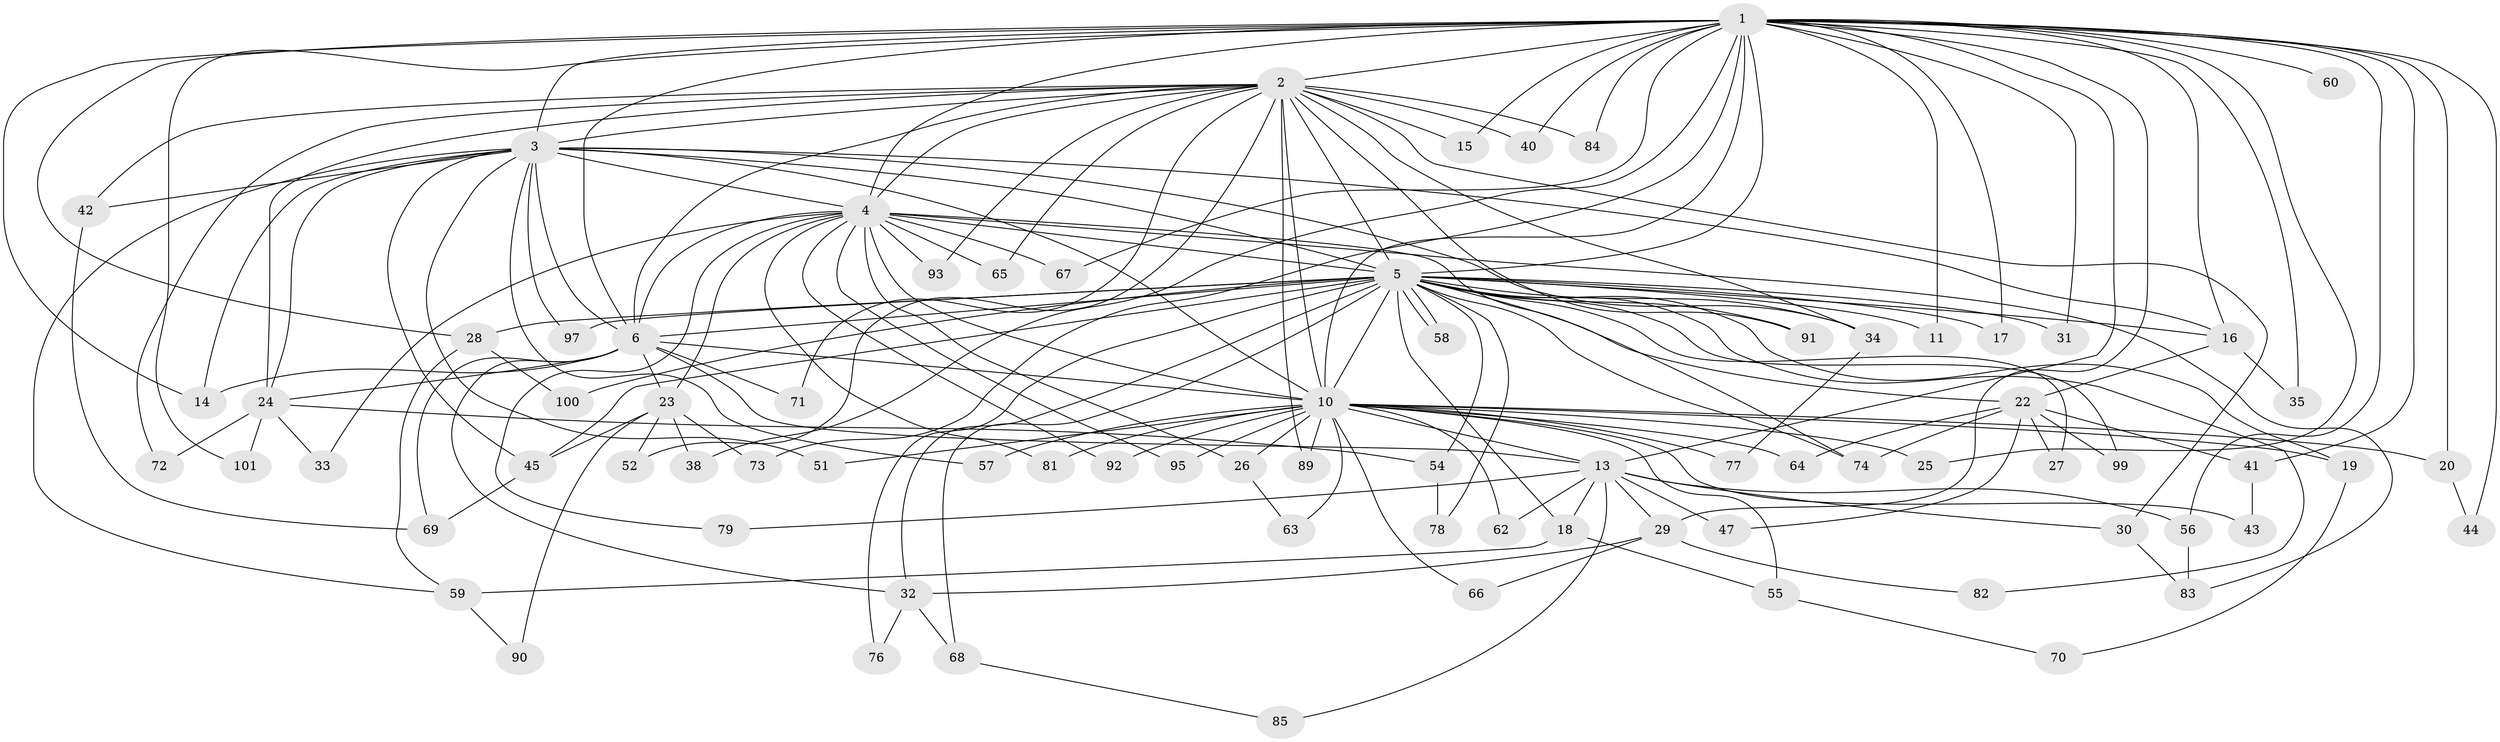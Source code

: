 // original degree distribution, {22: 0.019801980198019802, 11: 0.009900990099009901, 19: 0.009900990099009901, 27: 0.009900990099009901, 17: 0.019801980198019802, 24: 0.009900990099009901, 21: 0.009900990099009901, 28: 0.009900990099009901, 2: 0.6138613861386139, 12: 0.009900990099009901, 3: 0.15841584158415842, 5: 0.04950495049504951, 8: 0.009900990099009901, 6: 0.009900990099009901, 7: 0.009900990099009901, 4: 0.039603960396039604}
// Generated by graph-tools (version 1.1) at 2025/11/02/27/25 16:11:06]
// undirected, 79 vertices, 175 edges
graph export_dot {
graph [start="1"]
  node [color=gray90,style=filled];
  1 [super="+7"];
  2 [super="+9"];
  3;
  4 [super="+12"];
  5 [super="+8"];
  6 [super="+50"];
  10 [super="+94"];
  11;
  13 [super="+80"];
  14 [super="+46"];
  15;
  16 [super="+61"];
  17;
  18 [super="+87"];
  19;
  20 [super="+21"];
  22 [super="+86"];
  23 [super="+39"];
  24 [super="+49"];
  25;
  26;
  27;
  28 [super="+53"];
  29 [super="+37"];
  30;
  31;
  32 [super="+88"];
  33;
  34 [super="+36"];
  35;
  38;
  40;
  41;
  42 [super="+75"];
  43;
  44;
  45 [super="+48"];
  47;
  51;
  52;
  54;
  55;
  56;
  57;
  58;
  59 [super="+98"];
  60;
  62;
  63;
  64;
  65;
  66;
  67;
  68;
  69;
  70;
  71;
  72;
  73;
  74;
  76;
  77;
  78;
  79;
  81;
  82;
  83 [super="+96"];
  84;
  85;
  89;
  90;
  91;
  92;
  93;
  95;
  97;
  99;
  100;
  101;
  1 -- 2 [weight=4];
  1 -- 3 [weight=2];
  1 -- 4 [weight=2];
  1 -- 5 [weight=4];
  1 -- 6 [weight=2];
  1 -- 10 [weight=3];
  1 -- 13 [weight=2];
  1 -- 15;
  1 -- 17;
  1 -- 20 [weight=2];
  1 -- 25;
  1 -- 44;
  1 -- 56;
  1 -- 60 [weight=2];
  1 -- 67;
  1 -- 73;
  1 -- 84;
  1 -- 29 [weight=2];
  1 -- 11;
  1 -- 14;
  1 -- 28 [weight=2];
  1 -- 31;
  1 -- 35;
  1 -- 101;
  1 -- 38;
  1 -- 40;
  1 -- 41;
  1 -- 16;
  2 -- 3 [weight=2];
  2 -- 4 [weight=2];
  2 -- 5 [weight=4];
  2 -- 6 [weight=2];
  2 -- 10 [weight=2];
  2 -- 72;
  2 -- 93;
  2 -- 65;
  2 -- 71;
  2 -- 15;
  2 -- 84;
  2 -- 89;
  2 -- 91;
  2 -- 30;
  2 -- 34;
  2 -- 40;
  2 -- 42;
  2 -- 52;
  2 -- 24;
  3 -- 4;
  3 -- 5 [weight=2];
  3 -- 6;
  3 -- 10;
  3 -- 16;
  3 -- 24;
  3 -- 34;
  3 -- 42;
  3 -- 45;
  3 -- 51;
  3 -- 57;
  3 -- 97;
  3 -- 14;
  3 -- 59;
  4 -- 5 [weight=3];
  4 -- 6;
  4 -- 10;
  4 -- 23;
  4 -- 26;
  4 -- 33;
  4 -- 65;
  4 -- 67;
  4 -- 74;
  4 -- 79;
  4 -- 81;
  4 -- 92;
  4 -- 93;
  4 -- 95;
  4 -- 83;
  5 -- 6 [weight=2];
  5 -- 10 [weight=2];
  5 -- 16;
  5 -- 17;
  5 -- 18 [weight=2];
  5 -- 19;
  5 -- 22;
  5 -- 27;
  5 -- 31;
  5 -- 54;
  5 -- 58;
  5 -- 58;
  5 -- 74;
  5 -- 78;
  5 -- 82;
  5 -- 91;
  5 -- 97;
  5 -- 100;
  5 -- 68;
  5 -- 11;
  5 -- 76;
  5 -- 28;
  5 -- 32;
  5 -- 99;
  5 -- 34;
  5 -- 45;
  6 -- 10;
  6 -- 14;
  6 -- 23 [weight=2];
  6 -- 24;
  6 -- 32;
  6 -- 69;
  6 -- 71;
  6 -- 13;
  10 -- 19;
  10 -- 20;
  10 -- 25;
  10 -- 26;
  10 -- 43;
  10 -- 51;
  10 -- 55;
  10 -- 57;
  10 -- 62;
  10 -- 63;
  10 -- 64;
  10 -- 66;
  10 -- 77;
  10 -- 81;
  10 -- 89;
  10 -- 92;
  10 -- 95;
  10 -- 13;
  13 -- 18;
  13 -- 29;
  13 -- 30;
  13 -- 47;
  13 -- 56;
  13 -- 62;
  13 -- 79;
  13 -- 85;
  16 -- 22;
  16 -- 35;
  18 -- 55;
  18 -- 59;
  19 -- 70;
  20 -- 44;
  22 -- 27;
  22 -- 41;
  22 -- 47;
  22 -- 64;
  22 -- 99;
  22 -- 74;
  23 -- 38;
  23 -- 73;
  23 -- 90;
  23 -- 52;
  23 -- 45;
  24 -- 33;
  24 -- 54;
  24 -- 72;
  24 -- 101;
  26 -- 63;
  28 -- 59;
  28 -- 100;
  29 -- 82;
  29 -- 66;
  29 -- 32;
  30 -- 83;
  32 -- 68;
  32 -- 76;
  34 -- 77;
  41 -- 43;
  42 -- 69;
  45 -- 69;
  54 -- 78;
  55 -- 70;
  56 -- 83;
  59 -- 90;
  68 -- 85;
}
